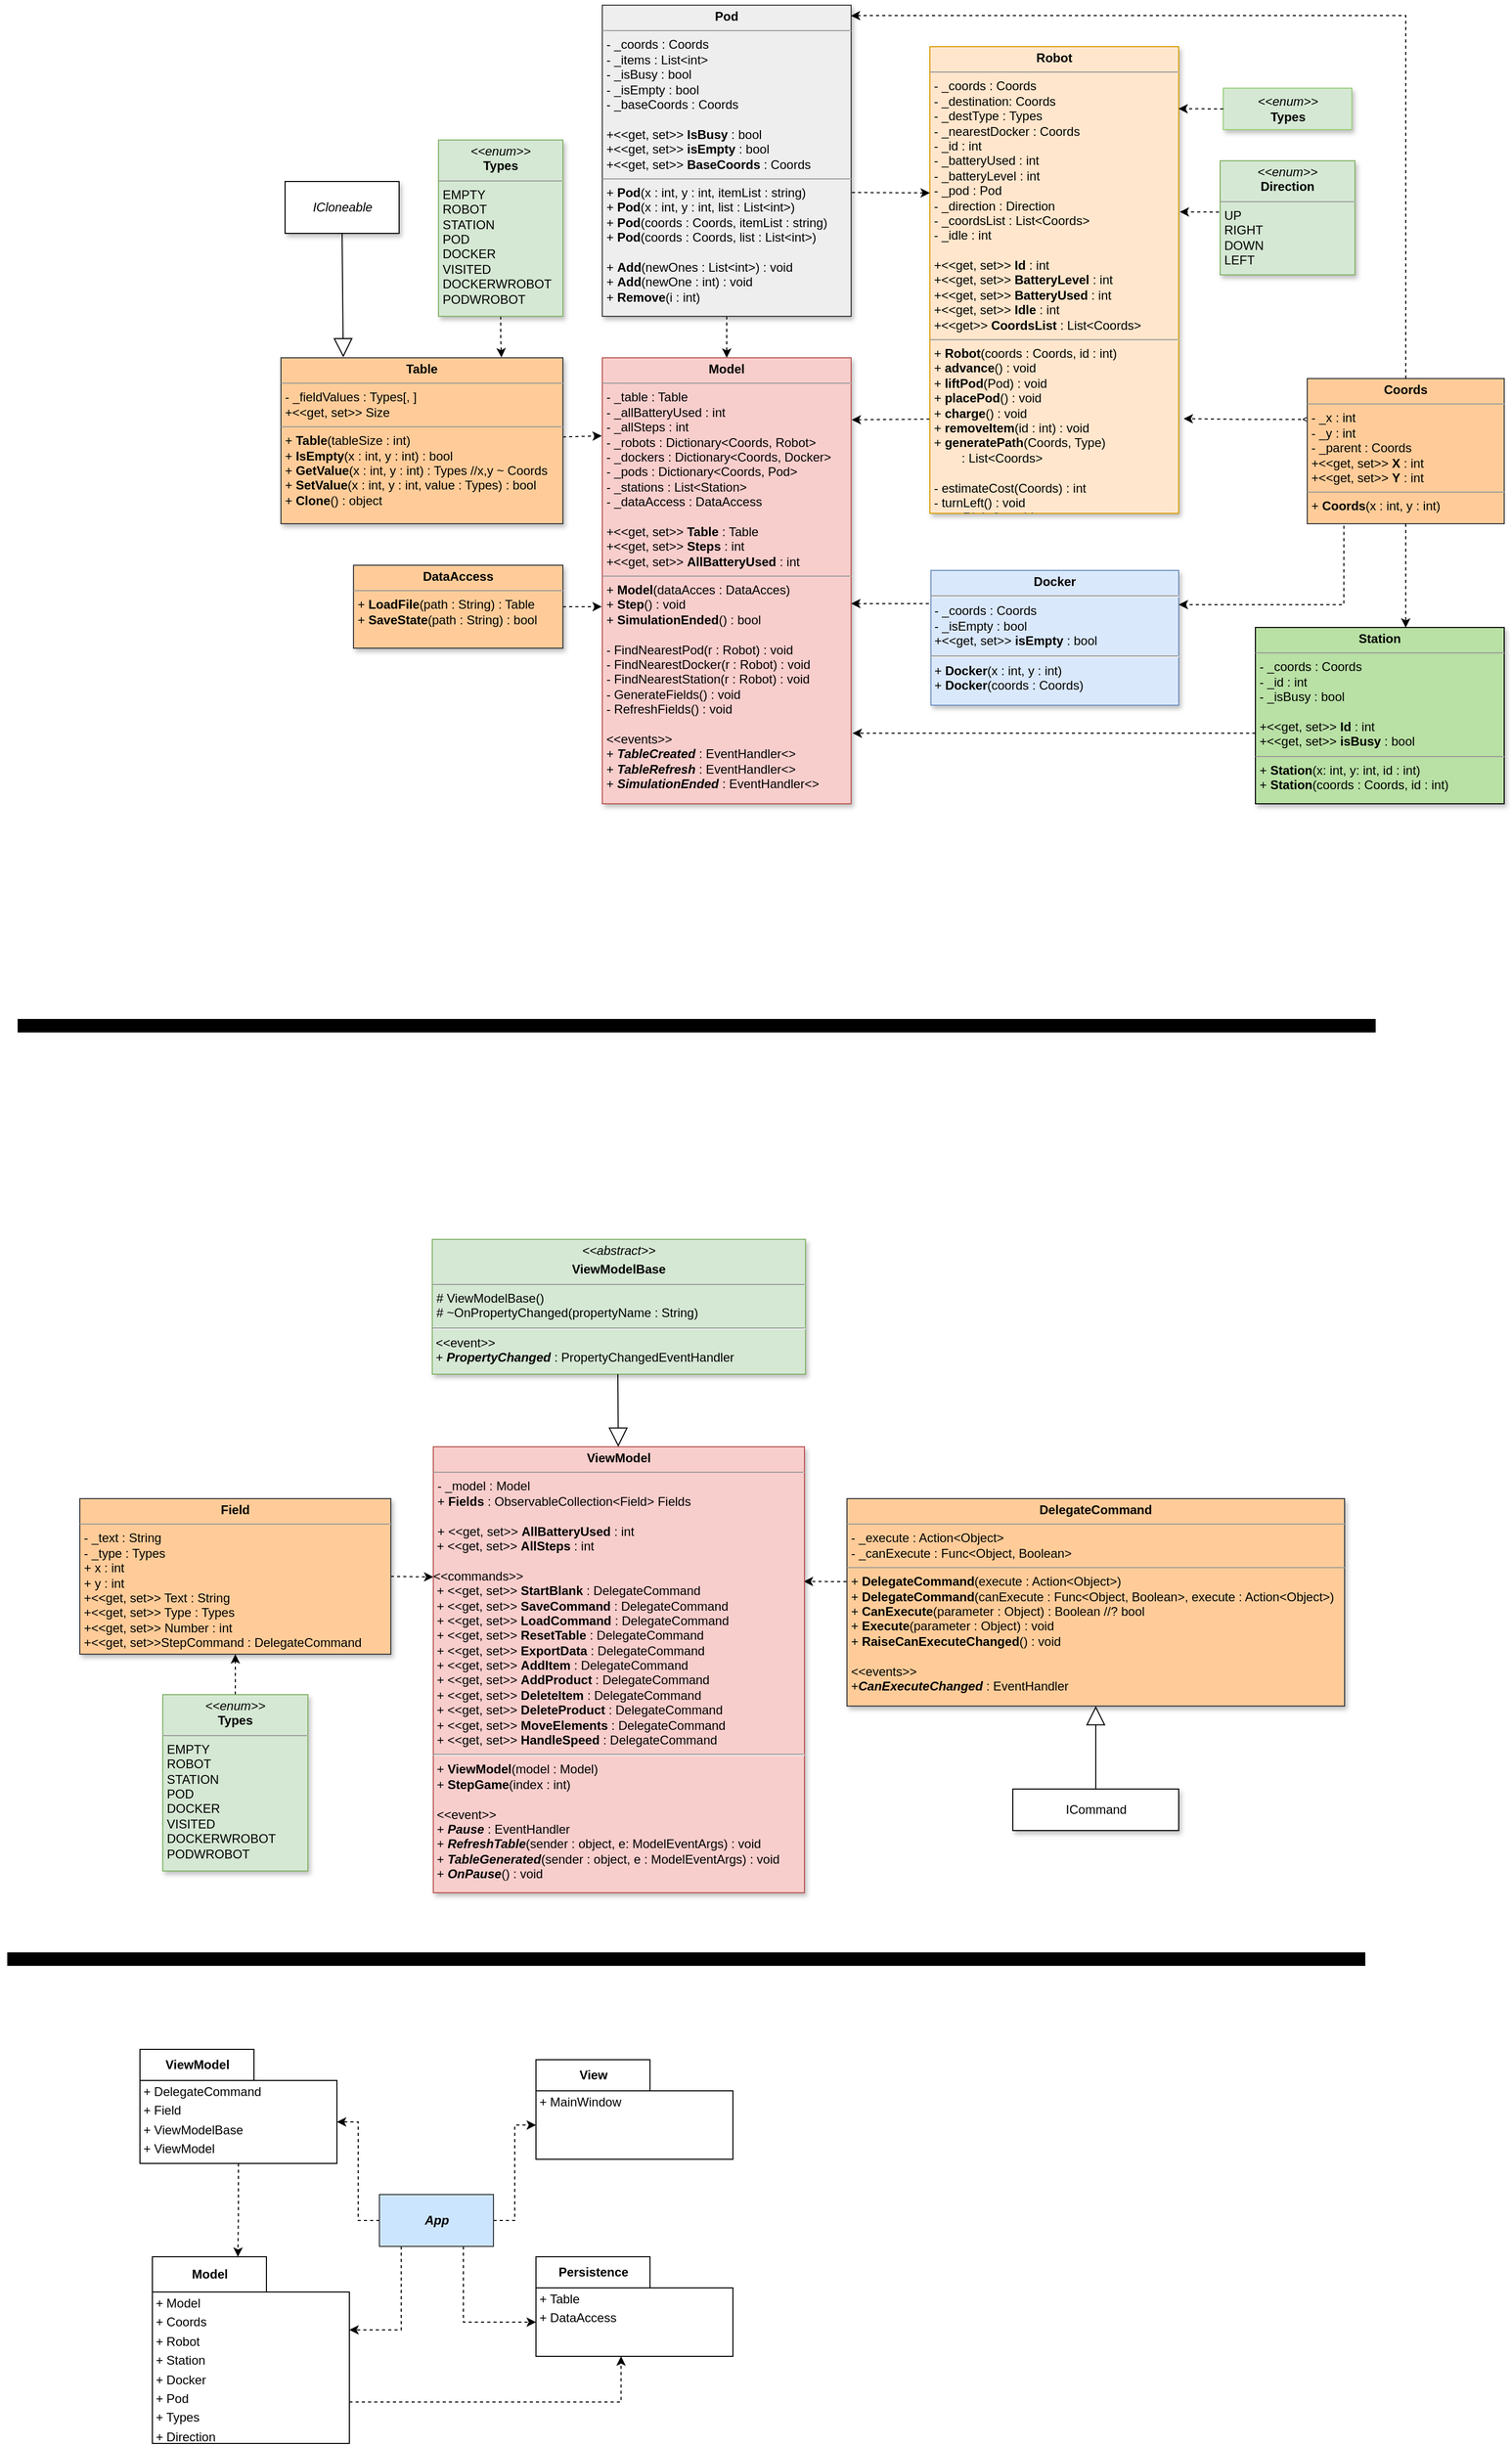 <mxfile version="14.4.3" type="device"><diagram id="mN-cNJXgG7jPRUKy-QG3" name="Page-1"><mxGraphModel dx="1209" dy="659" grid="1" gridSize="10" guides="1" tooltips="1" connect="1" arrows="1" fold="1" page="1" pageScale="1" pageWidth="827" pageHeight="1169" math="0" shadow="0"><root><mxCell id="0"/><mxCell id="1" parent="0"/><mxCell id="VVKhT1snvjFS-4moRVK7-1" style="edgeStyle=orthogonalEdgeStyle;rounded=0;orthogonalLoop=1;jettySize=auto;html=1;entryX=1.004;entryY=0.278;entryDx=0;entryDy=0;entryPerimeter=0;dashed=1;exitX=0.001;exitY=0.577;exitDx=0;exitDy=0;exitPerimeter=0;labelBorderColor=none;" parent="1" edge="1"><mxGeometry relative="1" as="geometry"><mxPoint x="1404" y="439.38" as="sourcePoint"/><mxPoint x="1284.77" y="438.68" as="targetPoint"/><Array as="points"><mxPoint x="1344.81" y="439.6"/></Array></mxGeometry></mxCell><mxCell id="VVKhT1snvjFS-4moRVK7-2" value="&amp;lt;&amp;lt;include&amp;gt;&amp;gt;" style="edgeLabel;html=1;align=center;verticalAlign=middle;resizable=0;points=[];labelBorderColor=none;" parent="VVKhT1snvjFS-4moRVK7-1" vertex="1" connectable="0"><mxGeometry x="-0.183" y="3" relative="1" as="geometry"><mxPoint x="72.81" y="-3.8" as="offset"/></mxGeometry></mxCell><mxCell id="VVKhT1snvjFS-4moRVK7-3" value="&lt;p style=&quot;margin: 0px ; margin-top: 4px ; text-align: center&quot;&gt;&lt;b&gt;Coords&lt;/b&gt;&lt;/p&gt;&lt;hr size=&quot;1&quot;&gt;&lt;p style=&quot;margin: 0px ; margin-left: 4px&quot;&gt;- _x : int&lt;/p&gt;&lt;p style=&quot;margin: 0px ; margin-left: 4px&quot;&gt;- _y : int&lt;/p&gt;&lt;p style=&quot;margin: 0px ; margin-left: 4px&quot;&gt;- _parent : Coords&lt;/p&gt;&lt;p style=&quot;margin: 0px ; margin-left: 4px&quot;&gt;+&amp;lt;&amp;lt;get, set&amp;gt;&amp;gt; &lt;b&gt;X &lt;/b&gt;: int&lt;/p&gt;&lt;p style=&quot;margin: 0px ; margin-left: 4px&quot;&gt;+&amp;lt;&amp;lt;get, set&amp;gt;&amp;gt; &lt;b&gt;Y&lt;/b&gt; : int&amp;nbsp;&lt;/p&gt;&lt;hr size=&quot;1&quot;&gt;&lt;p style=&quot;margin: 0px ; margin-left: 4px&quot;&gt;+ &lt;b&gt;Coords&lt;/b&gt;(x : int, y : int)&lt;/p&gt;" style="verticalAlign=top;align=left;overflow=fill;fontSize=12;fontFamily=Helvetica;html=1;labelBorderColor=none;fillColor=#ffcc99;strokeColor=#36393d;" parent="1" vertex="1"><mxGeometry x="1404" y="400" width="190" height="140" as="geometry"/></mxCell><mxCell id="VVKhT1snvjFS-4moRVK7-4" style="edgeStyle=orthogonalEdgeStyle;rounded=0;orthogonalLoop=1;jettySize=auto;html=1;entryX=0.782;entryY=-0.002;entryDx=0;entryDy=0;entryPerimeter=0;dashed=1;labelBorderColor=none;" parent="1" source="VVKhT1snvjFS-4moRVK7-5" target="VVKhT1snvjFS-4moRVK7-30" edge="1"><mxGeometry relative="1" as="geometry"/></mxCell><mxCell id="VVKhT1snvjFS-4moRVK7-5" value="&lt;p style=&quot;margin: 0px ; margin-top: 4px ; text-align: center&quot;&gt;&lt;i&gt;&amp;lt;&amp;lt;enum&amp;gt;&amp;gt;&lt;/i&gt;&lt;br&gt;&lt;b&gt;Types&lt;/b&gt;&lt;/p&gt;&lt;hr size=&quot;1&quot;&gt;&lt;p style=&quot;margin: 0px ; margin-left: 4px&quot;&gt;&lt;span&gt;EMPTY&lt;/span&gt;&lt;/p&gt;&lt;p style=&quot;margin: 0px ; margin-left: 4px&quot;&gt;&lt;span&gt;ROBOT&lt;/span&gt;&lt;br&gt;&lt;/p&gt;&lt;p style=&quot;margin: 0px ; margin-left: 4px&quot;&gt;STATION&lt;/p&gt;&lt;p style=&quot;margin: 0px ; margin-left: 4px&quot;&gt;POD&lt;/p&gt;&lt;p style=&quot;margin: 0px ; margin-left: 4px&quot;&gt;DOCKER&lt;/p&gt;&lt;p style=&quot;margin: 0px ; margin-left: 4px&quot;&gt;VISITED&lt;/p&gt;&lt;p style=&quot;margin: 0px ; margin-left: 4px&quot;&gt;DOCKERWROBOT&lt;/p&gt;&lt;p style=&quot;margin: 0px ; margin-left: 4px&quot;&gt;PODWROBOT&lt;/p&gt;" style="verticalAlign=top;align=left;overflow=fill;fontSize=12;fontFamily=Helvetica;html=1;fillColor=#d5e8d4;strokeColor=#82b366;labelBorderColor=none;shadow=1;" parent="1" vertex="1"><mxGeometry x="566" y="170" width="120" height="170" as="geometry"/></mxCell><mxCell id="VVKhT1snvjFS-4moRVK7-6" style="edgeStyle=orthogonalEdgeStyle;rounded=0;orthogonalLoop=1;jettySize=auto;html=1;entryX=0.5;entryY=0;entryDx=0;entryDy=0;dashed=1;labelBorderColor=none;" parent="1" source="VVKhT1snvjFS-4moRVK7-7" target="VVKhT1snvjFS-4moRVK7-33" edge="1"><mxGeometry relative="1" as="geometry"/></mxCell><mxCell id="VVKhT1snvjFS-4moRVK7-7" value="&lt;p style=&quot;margin: 0px ; margin-top: 4px ; text-align: center&quot;&gt;&lt;b&gt;Pod&lt;/b&gt;&lt;/p&gt;&lt;hr size=&quot;1&quot;&gt;&lt;p style=&quot;margin: 0px ; margin-left: 4px&quot;&gt;- _coords : Coords&lt;/p&gt;&lt;p style=&quot;margin: 0px ; margin-left: 4px&quot;&gt;- _items : List&amp;lt;int&amp;gt;&lt;/p&gt;&lt;p style=&quot;margin: 0px ; margin-left: 4px&quot;&gt;- _isBusy : bool&lt;/p&gt;&lt;p style=&quot;margin: 0px ; margin-left: 4px&quot;&gt;- _isEmpty : bool&lt;/p&gt;&lt;p style=&quot;margin: 0px ; margin-left: 4px&quot;&gt;- _baseCoords : Coords&lt;/p&gt;&lt;p style=&quot;margin: 0px ; margin-left: 4px&quot;&gt;&lt;br&gt;&lt;/p&gt;&lt;p style=&quot;margin: 0px ; margin-left: 4px&quot;&gt;+&amp;lt;&amp;lt;get, set&amp;gt;&amp;gt; &lt;b&gt;IsBusy &lt;/b&gt;: bool&lt;br&gt;&lt;/p&gt;&lt;p style=&quot;margin: 0px ; margin-left: 4px&quot;&gt;+&amp;lt;&amp;lt;get, set&amp;gt;&amp;gt; &lt;b&gt;isEmpty &lt;/b&gt;: bool&lt;/p&gt;&lt;p style=&quot;margin: 0px ; margin-left: 4px&quot;&gt;+&amp;lt;&amp;lt;get, set&amp;gt;&amp;gt; &lt;b&gt;BaseCoords &lt;/b&gt;: Coords&lt;/p&gt;&lt;hr size=&quot;1&quot;&gt;&lt;p style=&quot;margin: 0px ; margin-left: 4px&quot;&gt;+ &lt;b&gt;Pod&lt;/b&gt;(x : int, y : int, itemList : string)&lt;/p&gt;&lt;p style=&quot;margin: 0px ; margin-left: 4px&quot;&gt;+ &lt;b&gt;Pod&lt;/b&gt;(x : int, y : int, list : List&amp;lt;int&amp;gt;)&lt;/p&gt;&lt;p style=&quot;margin: 0px ; margin-left: 4px&quot;&gt;+ &lt;b&gt;Pod&lt;/b&gt;(coords : Coords, itemList : string)&lt;/p&gt;&lt;p style=&quot;margin: 0px ; margin-left: 4px&quot;&gt;+ &lt;b&gt;Pod&lt;/b&gt;(coords : Coords, list : List&amp;lt;int&amp;gt;)&lt;/p&gt;&lt;p style=&quot;margin: 0px ; margin-left: 4px&quot;&gt;&lt;br&gt;&lt;/p&gt;&lt;p style=&quot;margin: 0px ; margin-left: 4px&quot;&gt;+ &lt;b&gt;Add&lt;/b&gt;(newOnes : List&amp;lt;int&amp;gt;) : void&lt;/p&gt;&lt;p style=&quot;margin: 0px 0px 0px 4px&quot;&gt;+ &lt;b&gt;Add&lt;/b&gt;(newOne : int) : void&lt;/p&gt;&lt;p style=&quot;margin: 0px ; margin-left: 4px&quot;&gt;+ &lt;b&gt;Remove&lt;/b&gt;(i : int)&lt;/p&gt;" style="verticalAlign=top;align=left;overflow=fill;fontSize=12;fontFamily=Helvetica;html=1;fillColor=#eeeeee;strokeColor=#36393d;labelBorderColor=none;shadow=1;" parent="1" vertex="1"><mxGeometry x="724" y="40" width="240" height="300" as="geometry"/></mxCell><mxCell id="VVKhT1snvjFS-4moRVK7-8" style="rounded=0;orthogonalLoop=1;jettySize=auto;html=1;exitX=-0.009;exitY=0.45;exitDx=0;exitDy=0;dashed=1;exitPerimeter=0;labelBorderColor=none;entryX=1.004;entryY=0.354;entryDx=0;entryDy=0;entryPerimeter=0;" parent="1" source="VVKhT1snvjFS-4moRVK7-9" target="VVKhT1snvjFS-4moRVK7-11" edge="1"><mxGeometry relative="1" as="geometry"><mxPoint x="1280" y="239" as="targetPoint"/></mxGeometry></mxCell><mxCell id="VVKhT1snvjFS-4moRVK7-9" value="&lt;p style=&quot;margin: 0px ; margin-top: 4px ; text-align: center&quot;&gt;&lt;i&gt;&amp;lt;&amp;lt;enum&amp;gt;&amp;gt;&lt;/i&gt;&lt;br&gt;&lt;b&gt;Direction&lt;/b&gt;&lt;/p&gt;&lt;hr size=&quot;1&quot;&gt;&lt;p style=&quot;margin: 0px ; margin-left: 4px&quot;&gt;UP&lt;/p&gt;&lt;p style=&quot;margin: 0px ; margin-left: 4px&quot;&gt;RIGHT&lt;/p&gt;&lt;p style=&quot;margin: 0px ; margin-left: 4px&quot;&gt;DOWN&lt;/p&gt;&lt;p style=&quot;margin: 0px ; margin-left: 4px&quot;&gt;&lt;span&gt;LEFT&lt;/span&gt;&lt;/p&gt;" style="verticalAlign=top;align=left;overflow=fill;fontSize=12;fontFamily=Helvetica;html=1;fillColor=#d5e8d4;strokeColor=#82b366;labelBorderColor=none;shadow=1;" parent="1" vertex="1"><mxGeometry x="1320" y="190" width="130" height="110" as="geometry"/></mxCell><mxCell id="VVKhT1snvjFS-4moRVK7-10" style="rounded=0;orthogonalLoop=1;jettySize=auto;html=1;dashed=1;labelBorderColor=none;exitX=-0.001;exitY=0.798;exitDx=0;exitDy=0;edgeStyle=orthogonalEdgeStyle;exitPerimeter=0;entryX=1.002;entryY=0.139;entryDx=0;entryDy=0;entryPerimeter=0;" parent="1" source="VVKhT1snvjFS-4moRVK7-11" target="VVKhT1snvjFS-4moRVK7-33" edge="1"><mxGeometry relative="1" as="geometry"><mxPoint x="965" y="440" as="targetPoint"/><Array as="points"><mxPoint x="964" y="440"/></Array></mxGeometry></mxCell><mxCell id="VVKhT1snvjFS-4moRVK7-11" value="&lt;p style=&quot;margin: 0px ; margin-top: 4px ; text-align: center&quot;&gt;&lt;b&gt;Robot&lt;/b&gt;&lt;/p&gt;&lt;hr size=&quot;1&quot;&gt;&lt;p style=&quot;margin: 0px ; margin-left: 4px&quot;&gt;- _coords : Coords&lt;/p&gt;&lt;p style=&quot;margin: 0px ; margin-left: 4px&quot;&gt;- _destination: Coords&lt;/p&gt;&lt;p style=&quot;margin: 0px ; margin-left: 4px&quot;&gt;- _destType : Types&lt;/p&gt;&lt;p style=&quot;margin: 0px ; margin-left: 4px&quot;&gt;- _nearestDocker : Coords&lt;br&gt;&lt;/p&gt;&lt;p style=&quot;margin: 0px ; margin-left: 4px&quot;&gt;- _id : int&lt;/p&gt;&lt;p style=&quot;margin: 0px ; margin-left: 4px&quot;&gt;- _batteryUsed : int&lt;/p&gt;&lt;p style=&quot;margin: 0px ; margin-left: 4px&quot;&gt;- _batteryLevel : int&lt;/p&gt;&lt;p style=&quot;margin: 0px ; margin-left: 4px&quot;&gt;- _pod : Pod&lt;/p&gt;&lt;p style=&quot;margin: 0px ; margin-left: 4px&quot;&gt;- _direction : Direction&lt;/p&gt;&lt;p style=&quot;margin: 0px ; margin-left: 4px&quot;&gt;- _coordsList : List&amp;lt;Coords&amp;gt;&lt;/p&gt;&lt;p style=&quot;margin: 0px ; margin-left: 4px&quot;&gt;- _idle : int&lt;br&gt;&lt;/p&gt;&lt;p style=&quot;margin: 0px ; margin-left: 4px&quot;&gt;&lt;br&gt;&lt;/p&gt;&lt;p style=&quot;margin: 0px ; margin-left: 4px&quot;&gt;+&amp;lt;&amp;lt;get, set&amp;gt;&amp;gt; &lt;b&gt;Id &lt;/b&gt;: int&lt;/p&gt;&lt;p style=&quot;margin: 0px ; margin-left: 4px&quot;&gt;+&amp;lt;&amp;lt;get, set&amp;gt;&amp;gt; &lt;b&gt;BatteryLevel &lt;/b&gt;: int&lt;/p&gt;&lt;p style=&quot;margin: 0px ; margin-left: 4px&quot;&gt;+&amp;lt;&amp;lt;get, set&amp;gt;&amp;gt; &lt;b&gt;BatteryUsed &lt;/b&gt;: int&lt;/p&gt;&lt;p style=&quot;margin: 0px ; margin-left: 4px&quot;&gt;+&amp;lt;&amp;lt;get, set&amp;gt;&amp;gt; &lt;b&gt;Idle&lt;/b&gt; : int&lt;/p&gt;&lt;p style=&quot;margin: 0px ; margin-left: 4px&quot;&gt;+&amp;lt;&amp;lt;get&amp;gt;&amp;gt; &lt;b&gt;CoordsList &lt;/b&gt;: List&amp;lt;Coords&amp;gt;&lt;br&gt;&lt;b&gt;&lt;/b&gt;&lt;/p&gt;&lt;hr size=&quot;1&quot;&gt;&lt;p style=&quot;margin: 0px ; margin-left: 4px&quot;&gt;+ &lt;b&gt;Robot&lt;/b&gt;(coords : Coords, id : int)&lt;/p&gt;&lt;p style=&quot;margin: 0px ; margin-left: 4px&quot;&gt;+ &lt;b&gt;advance&lt;/b&gt;() : void&lt;br&gt;&lt;/p&gt;&lt;p style=&quot;margin: 0px ; margin-left: 4px&quot;&gt;+ &lt;b&gt;liftPod&lt;/b&gt;(Pod) : void&lt;/p&gt;&lt;p style=&quot;margin: 0px ; margin-left: 4px&quot;&gt;+ &lt;b&gt;placePod&lt;/b&gt;() : void&lt;/p&gt;&lt;p style=&quot;margin: 0px ; margin-left: 4px&quot;&gt;+ &lt;b&gt;charge&lt;/b&gt;() : void&lt;/p&gt;&lt;p style=&quot;margin: 0px ; margin-left: 4px&quot;&gt;+ &lt;b&gt;removeItem&lt;/b&gt;(id : int) : void&lt;br&gt;&lt;/p&gt;&lt;p style=&quot;margin: 0px ; margin-left: 4px&quot;&gt;+ &lt;b&gt;generatePath&lt;/b&gt;(Coords, Type)&lt;/p&gt;&lt;p style=&quot;margin: 0px ; margin-left: 4px&quot;&gt;&amp;nbsp;&amp;nbsp;&amp;nbsp;&amp;nbsp;&amp;nbsp;&amp;nbsp;&amp;nbsp; : List&amp;lt;Coords&amp;gt;&lt;/p&gt;&lt;p style=&quot;margin: 0px ; margin-left: 4px&quot;&gt;&lt;br&gt;&lt;/p&gt;&lt;p style=&quot;margin: 0px ; margin-left: 4px&quot;&gt;- estimateCost(Coords) : int&lt;/p&gt;&lt;p style=&quot;margin: 0px ; margin-left: 4px&quot;&gt;- turnLeft() : void&lt;/p&gt;&lt;p style=&quot;margin: 0px ; margin-left: 4px&quot;&gt;- turnRight() : void&lt;/p&gt;&lt;p style=&quot;margin: 0px ; margin-left: 4px&quot;&gt;- moveForward() : void&lt;/p&gt;" style="verticalAlign=top;align=left;overflow=fill;fontSize=12;fontFamily=Helvetica;html=1;fillColor=#ffe6cc;strokeColor=#d79b00;labelBorderColor=none;shadow=1;rounded=0;" parent="1" vertex="1"><mxGeometry x="1040" y="80" width="240" height="450" as="geometry"/></mxCell><mxCell id="VVKhT1snvjFS-4moRVK7-12" style="rounded=0;orthogonalLoop=1;jettySize=auto;html=1;dashed=1;labelBorderColor=none;exitX=0;exitY=0.5;exitDx=0;exitDy=0;entryX=1.006;entryY=0.784;entryDx=0;entryDy=0;entryPerimeter=0;" parent="1" edge="1"><mxGeometry relative="1" as="geometry"><mxPoint x="1354" y="742" as="sourcePoint"/><mxPoint x="965.44" y="741.96" as="targetPoint"/></mxGeometry></mxCell><mxCell id="VVKhT1snvjFS-4moRVK7-13" value="&lt;p style=&quot;margin: 0px ; margin-top: 4px ; text-align: center&quot;&gt;&lt;b&gt;Station&lt;/b&gt;&lt;/p&gt;&lt;hr size=&quot;1&quot;&gt;&lt;p style=&quot;margin: 0px ; margin-left: 4px&quot;&gt;- _coords : Coords&lt;/p&gt;&lt;p style=&quot;margin: 0px ; margin-left: 4px&quot;&gt;- _id : int&lt;/p&gt;&lt;p style=&quot;margin: 0px ; margin-left: 4px&quot;&gt;- _isBusy : bool&lt;/p&gt;&lt;p style=&quot;margin: 0px ; margin-left: 4px&quot;&gt;&lt;font style=&quot;font-size: 6px&quot;&gt;&amp;nbsp;&lt;/font&gt;&lt;br&gt;&lt;/p&gt;&lt;p style=&quot;margin: 0px ; margin-left: 4px&quot;&gt;+&amp;lt;&amp;lt;get, set&amp;gt;&amp;gt; &lt;b&gt;Id &lt;/b&gt;: int&lt;/p&gt;&lt;p style=&quot;margin: 0px ; margin-left: 4px&quot;&gt;+&amp;lt;&amp;lt;get, set&amp;gt;&amp;gt; &lt;b&gt;isBusy &lt;/b&gt;: bool&lt;/p&gt;&lt;hr size=&quot;1&quot;&gt;&lt;p style=&quot;margin: 0px ; margin-left: 4px&quot;&gt;+ &lt;b&gt;Station&lt;/b&gt;(x: int, y: int, id : int)&lt;/p&gt;&lt;p style=&quot;margin: 0px ; margin-left: 4px&quot;&gt;+ &lt;b&gt;Station&lt;/b&gt;(coords : Coords, id : int)&lt;/p&gt;" style="verticalAlign=top;align=left;overflow=fill;fontSize=12;fontFamily=Helvetica;html=1;fontColor=#000000;labelBorderColor=none;shadow=1;rounded=0;strokeColor=#000000;fillColor=#B9E0A5;" parent="1" vertex="1"><mxGeometry x="1354" y="640" width="240" height="170" as="geometry"/></mxCell><mxCell id="VVKhT1snvjFS-4moRVK7-14" style="rounded=0;orthogonalLoop=1;jettySize=auto;html=1;dashed=1;labelBorderColor=none;entryX=1;entryY=0.5;entryDx=0;entryDy=0;" parent="1" edge="1"><mxGeometry relative="1" as="geometry"><mxPoint x="1039" y="617" as="sourcePoint"/><mxPoint x="964" y="617" as="targetPoint"/></mxGeometry></mxCell><mxCell id="VVKhT1snvjFS-4moRVK7-15" value="&lt;p style=&quot;text-align: center ; margin: 4px 0px 0px&quot;&gt;&lt;b&gt;Docker&lt;/b&gt;&lt;/p&gt;&lt;hr&gt;&amp;nbsp;- _coords : Coords&lt;br&gt;&amp;nbsp;- _isEmpty : bool&lt;br&gt;&amp;nbsp;+&amp;lt;&amp;lt;get, set&amp;gt;&amp;gt; &lt;b&gt;isEmpty &lt;/b&gt;: bool&lt;br&gt;&lt;hr&gt;&amp;nbsp;+ &lt;b&gt;Docker&lt;/b&gt;(x : int, y : int)&lt;br&gt;&amp;nbsp;+ &lt;b&gt;Docker&lt;/b&gt;(coords : Coords)" style="verticalAlign=top;align=left;overflow=fill;fontSize=12;fontFamily=Helvetica;html=1;spacingLeft=0;spacing=12;fillColor=#dae8fc;strokeColor=#6c8ebf;glass=0;shadow=1;sketch=0;rounded=0;labelBorderColor=none;" parent="1" vertex="1"><mxGeometry x="1041" y="585" width="239" height="130" as="geometry"/></mxCell><mxCell id="VVKhT1snvjFS-4moRVK7-16" value="" style="line;strokeWidth=13;fillColor=none;align=left;verticalAlign=middle;spacingTop=-1;spacingLeft=3;spacingRight=3;rotatable=0;labelPosition=right;points=[];portConstraint=eastwest;" parent="1" vertex="1"><mxGeometry x="160" y="1020" width="1310" height="8" as="geometry"/></mxCell><mxCell id="VVKhT1snvjFS-4moRVK7-17" value="" style="rounded=0;orthogonalLoop=1;jettySize=auto;html=1;dashed=1;exitX=1;exitY=0.5;exitDx=0;exitDy=0;entryX=0;entryY=0.292;entryDx=0;entryDy=0;entryPerimeter=0;" parent="1" source="VVKhT1snvjFS-4moRVK7-18" target="VVKhT1snvjFS-4moRVK7-24" edge="1"><mxGeometry relative="1" as="geometry"/></mxCell><mxCell id="VVKhT1snvjFS-4moRVK7-18" value="&lt;p style=&quot;margin: 0px ; margin-top: 4px ; text-align: center&quot;&gt;&lt;b&gt;Field&lt;/b&gt;&lt;/p&gt;&lt;hr size=&quot;1&quot;&gt;&lt;p style=&quot;margin: 0px ; margin-left: 4px&quot;&gt;- _text : String&lt;/p&gt;&lt;p style=&quot;margin: 0px ; margin-left: 4px&quot;&gt;- _type : Types&lt;/p&gt;&lt;p style=&quot;margin: 0px ; margin-left: 4px&quot;&gt;+ x : int&lt;/p&gt;&lt;p style=&quot;margin: 0px ; margin-left: 4px&quot;&gt;+ y : int&lt;/p&gt;&lt;p style=&quot;margin: 0px 0px 0px 4px&quot;&gt;+&amp;lt;&amp;lt;get, set&amp;gt;&amp;gt; Text : String&amp;nbsp;&lt;/p&gt;&lt;p style=&quot;margin: 0px 0px 0px 4px&quot;&gt;+&amp;lt;&amp;lt;get, set&amp;gt;&amp;gt; Type : Types&lt;/p&gt;&lt;p style=&quot;margin: 0px ; margin-left: 4px&quot;&gt;+&amp;lt;&amp;lt;get, set&amp;gt;&amp;gt; Number : int&lt;/p&gt;&lt;p style=&quot;margin: 0px ; margin-left: 4px&quot;&gt;+&amp;lt;&amp;lt;get, set&amp;gt;&amp;gt;StepCommand : DelegateCommand&lt;/p&gt;" style="verticalAlign=top;align=left;overflow=fill;fontSize=12;fontFamily=Helvetica;html=1;strokeWidth=1;fillColor=#ffcc99;strokeColor=#36393d;shadow=1;" parent="1" vertex="1"><mxGeometry x="220" y="1480" width="300" height="150" as="geometry"/></mxCell><mxCell id="VVKhT1snvjFS-4moRVK7-19" value="&lt;p style=&quot;margin: 0px ; margin-top: 4px ; text-align: center&quot;&gt;&lt;i&gt;&amp;lt;&amp;lt;abstract&amp;gt;&amp;gt;&lt;/i&gt;&lt;/p&gt;&lt;p style=&quot;margin: 0px ; margin-top: 4px ; text-align: center&quot;&gt;&lt;b&gt;ViewModelBase&lt;/b&gt;&lt;/p&gt;&lt;hr size=&quot;1&quot;&gt;&lt;p style=&quot;margin: 0px ; margin-left: 4px&quot;&gt;&lt;/p&gt;&lt;p style=&quot;margin: 0px ; margin-left: 4px&quot;&gt;# ViewModelBase()&lt;/p&gt;&lt;p style=&quot;margin: 0px ; margin-left: 4px&quot;&gt;# ~OnPropertyChanged(propertyName : String)&lt;/p&gt;&lt;hr&gt;&amp;nbsp;&amp;lt;&amp;lt;event&amp;gt;&amp;gt;&lt;br&gt;&amp;nbsp;+ &lt;i&gt;&lt;b&gt;PropertyChanged &lt;/b&gt;&lt;/i&gt;: PropertyChangedEventHandler" style="verticalAlign=top;align=left;overflow=fill;fontSize=12;fontFamily=Helvetica;html=1;strokeWidth=1;fillColor=#d5e8d4;strokeColor=#82b366;shadow=1;" parent="1" vertex="1"><mxGeometry x="560" y="1230" width="360" height="130" as="geometry"/></mxCell><mxCell id="VVKhT1snvjFS-4moRVK7-20" style="rounded=0;orthogonalLoop=1;jettySize=auto;html=1;entryX=0.998;entryY=0.302;entryDx=0;entryDy=0;entryPerimeter=0;dashed=1;exitX=-0.001;exitY=0.4;exitDx=0;exitDy=0;exitPerimeter=0;" parent="1" source="VVKhT1snvjFS-4moRVK7-21" target="VVKhT1snvjFS-4moRVK7-24" edge="1"><mxGeometry relative="1" as="geometry"/></mxCell><mxCell id="VVKhT1snvjFS-4moRVK7-21" value="&lt;p style=&quot;margin: 0px ; margin-top: 4px ; text-align: center&quot;&gt;&lt;b&gt;DelegateCommand&lt;/b&gt;&lt;/p&gt;&lt;hr size=&quot;1&quot;&gt;&lt;p style=&quot;margin: 0px ; margin-left: 4px&quot;&gt;- _execute : Action&amp;lt;Object&amp;gt;&lt;/p&gt;&lt;p style=&quot;margin: 0px ; margin-left: 4px&quot;&gt;- _canExecute : Func&amp;lt;Object, Boolean&amp;gt;&lt;/p&gt;&lt;hr size=&quot;1&quot;&gt;&lt;p style=&quot;margin: 0px ; margin-left: 4px&quot;&gt;+ &lt;b&gt;DelegateCommand&lt;/b&gt;(execute : Action&amp;lt;Object&amp;gt;)&lt;/p&gt;&lt;p style=&quot;margin: 0px ; margin-left: 4px&quot;&gt;+ &lt;b&gt;DelegateCommand&lt;/b&gt;(canExecute : Func&amp;lt;Object, Boolean&amp;gt;, execute : Action&amp;lt;Object&amp;gt;)&lt;/p&gt;&lt;p style=&quot;margin: 0px ; margin-left: 4px&quot;&gt;+ &lt;b&gt;CanExecute&lt;/b&gt;(parameter : Object) : Boolean //? bool&lt;/p&gt;&lt;p style=&quot;margin: 0px ; margin-left: 4px&quot;&gt;+ &lt;b&gt;Execute&lt;/b&gt;(parameter : Object) : void&lt;/p&gt;&lt;p style=&quot;margin: 0px ; margin-left: 4px&quot;&gt;+ &lt;b&gt;RaiseCanExecuteChanged&lt;/b&gt;() : void&lt;/p&gt;&lt;p style=&quot;margin: 0px ; margin-left: 4px&quot;&gt;&lt;br&gt;&lt;/p&gt;&lt;p style=&quot;margin: 0px ; margin-left: 4px&quot;&gt;&amp;lt;&amp;lt;events&amp;gt;&amp;gt;&lt;/p&gt;&lt;p style=&quot;margin: 0px ; margin-left: 4px&quot;&gt;+&lt;i&gt;&lt;b&gt;CanExecuteChanged &lt;/b&gt;&lt;/i&gt;: EventHandler&lt;/p&gt;" style="verticalAlign=top;align=left;overflow=fill;fontSize=12;fontFamily=Helvetica;html=1;fillColor=#ffcc99;strokeColor=#36393d;shadow=1;" parent="1" vertex="1"><mxGeometry x="960" y="1480" width="480" height="200" as="geometry"/></mxCell><mxCell id="VVKhT1snvjFS-4moRVK7-22" value="ICommand" style="html=1;shadow=1;" parent="1" vertex="1"><mxGeometry x="1120" y="1760" width="160" height="40" as="geometry"/></mxCell><mxCell id="VVKhT1snvjFS-4moRVK7-23" value="" style="endArrow=block;endSize=16;endFill=0;html=1;entryX=0.5;entryY=1;entryDx=0;entryDy=0;exitX=0.5;exitY=0;exitDx=0;exitDy=0;" parent="1" source="VVKhT1snvjFS-4moRVK7-22" target="VVKhT1snvjFS-4moRVK7-21" edge="1"><mxGeometry width="160" relative="1" as="geometry"><mxPoint x="1250" y="1440" as="sourcePoint"/><mxPoint x="1280" y="1324.5" as="targetPoint"/></mxGeometry></mxCell><mxCell id="VVKhT1snvjFS-4moRVK7-24" value="&lt;p style=&quot;margin: 0px ; margin-top: 4px ; text-align: center&quot;&gt;&lt;b&gt;ViewModel&lt;/b&gt;&lt;br&gt;&lt;/p&gt;&lt;hr size=&quot;1&quot;&gt;&lt;p style=&quot;margin: 0px ; margin-left: 4px&quot;&gt;&lt;/p&gt;&lt;p style=&quot;margin: 0px ; margin-left: 4px&quot;&gt;- _model : Model&lt;/p&gt;&lt;p style=&quot;margin: 0px ; margin-left: 4px&quot;&gt;+ &lt;b&gt;Fields &lt;/b&gt;: ObservableCollection&amp;lt;Field&amp;gt; Fields&lt;/p&gt;&lt;p style=&quot;margin: 0px ; margin-left: 4px&quot;&gt;&lt;br&gt;&lt;/p&gt;&lt;p style=&quot;margin: 0px ; margin-left: 4px&quot;&gt;+ &amp;lt;&amp;lt;get, set&amp;gt;&amp;gt; &lt;b&gt;AllBatteryUsed &lt;/b&gt;: int&lt;br&gt;&lt;/p&gt;&lt;div&gt;&amp;nbsp;+ &amp;lt;&amp;lt;get, set&amp;gt;&amp;gt; &lt;b&gt;AllSteps &lt;/b&gt;: int&lt;/div&gt;&lt;div&gt;&lt;br&gt;&lt;/div&gt;&lt;div&gt;&amp;lt;&amp;lt;commands&amp;gt;&amp;gt;&lt;br&gt;&amp;nbsp;+ &amp;lt;&amp;lt;get, set&amp;gt;&amp;gt; &lt;b&gt;StartBlank &lt;/b&gt;: DelegateCommand&lt;br&gt;&amp;nbsp;+ &amp;lt;&amp;lt;get, set&amp;gt;&amp;gt; &lt;b&gt;SaveCommand &lt;/b&gt;: DelegateCommand&lt;br&gt;&amp;nbsp;+ &amp;lt;&amp;lt;get, set&amp;gt;&amp;gt; &lt;b&gt;LoadCommand &lt;/b&gt;: DelegateCommand&lt;br&gt;&amp;nbsp;+ &amp;lt;&amp;lt;get, set&amp;gt;&amp;gt; &lt;b&gt;ResetTable &lt;/b&gt;: DelegateCommand&lt;br&gt;&amp;nbsp;+ &amp;lt;&amp;lt;get, set&amp;gt;&amp;gt; &lt;b&gt;ExportData &lt;/b&gt;: DelegateCommand&lt;br&gt;&amp;nbsp;+ &amp;lt;&amp;lt;get, set&amp;gt;&amp;gt; &lt;b&gt;AddItem &lt;/b&gt;: DelegateCommand&lt;br&gt;&amp;nbsp;+ &amp;lt;&amp;lt;get, set&amp;gt;&amp;gt; &lt;b&gt;AddProduct &lt;/b&gt;: DelegateCommand&lt;br&gt;&amp;nbsp;+ &amp;lt;&amp;lt;get, set&amp;gt;&amp;gt; &lt;b&gt;DeleteItem &lt;/b&gt;: DelegateCommand&lt;br&gt;&amp;nbsp;+ &amp;lt;&amp;lt;get, set&amp;gt;&amp;gt; &lt;b&gt;DeleteProduct &lt;/b&gt;: DelegateCommand&lt;br&gt;&amp;nbsp;+ &amp;lt;&amp;lt;get, set&amp;gt;&amp;gt; &lt;b&gt;MoveElements &lt;/b&gt;: DelegateCommand&lt;br&gt;&lt;div&gt;&amp;nbsp;+ &amp;lt;&amp;lt;get, set&amp;gt;&amp;gt; &lt;b&gt;HandleSpeed &lt;/b&gt;: DelegateCommand&lt;/div&gt;&lt;/div&gt;&lt;hr&gt;&amp;nbsp;+ &lt;b&gt;ViewModel&lt;/b&gt;(model : Model)&lt;br&gt;&amp;nbsp;+ &lt;b&gt;StepGame&lt;/b&gt;(index : int)&lt;br&gt;&lt;div&gt;&lt;br&gt;&lt;/div&gt;&amp;nbsp;&amp;lt;&amp;lt;event&amp;gt;&amp;gt;&lt;br&gt;&amp;nbsp;+ &lt;i&gt;&lt;b&gt;Pause &lt;/b&gt;&lt;/i&gt;: EventHandler&lt;br&gt;&amp;nbsp;+ &lt;i&gt;&lt;b&gt;RefreshTable&lt;/b&gt;&lt;/i&gt;(sender : object, e: ModelEventArgs) : void&lt;br&gt;&amp;nbsp;+ &lt;i&gt;&lt;b&gt;TableGenerated&lt;/b&gt;&lt;/i&gt;(sender : object, e : ModelEventArgs) : void&lt;br&gt;&amp;nbsp;+ &lt;i&gt;&lt;b&gt;OnPause&lt;/b&gt;&lt;/i&gt;() : void" style="verticalAlign=top;align=left;overflow=fill;fontSize=12;fontFamily=Helvetica;html=1;strokeWidth=1;fillColor=#f8cecc;strokeColor=#b85450;shadow=1;" parent="1" vertex="1"><mxGeometry x="561" y="1430" width="358" height="430" as="geometry"/></mxCell><mxCell id="VVKhT1snvjFS-4moRVK7-25" value="" style="endArrow=block;endSize=16;endFill=0;html=1;entryX=0.5;entryY=0;entryDx=0;entryDy=0;" parent="1" edge="1"><mxGeometry width="160" relative="1" as="geometry"><mxPoint x="739" y="1360" as="sourcePoint"/><mxPoint x="739.41" y="1430" as="targetPoint"/></mxGeometry></mxCell><mxCell id="VVKhT1snvjFS-4moRVK7-26" style="edgeStyle=orthogonalEdgeStyle;rounded=0;orthogonalLoop=1;jettySize=auto;html=1;entryX=-0.002;entryY=0.558;entryDx=0;entryDy=0;entryPerimeter=0;dashed=1;labelBorderColor=none;" parent="1" source="VVKhT1snvjFS-4moRVK7-28" target="VVKhT1snvjFS-4moRVK7-33" edge="1"><mxGeometry relative="1" as="geometry"><Array as="points"><mxPoint x="710" y="620"/><mxPoint x="710" y="620"/></Array></mxGeometry></mxCell><mxCell id="VVKhT1snvjFS-4moRVK7-28" value="&lt;p style=&quot;margin: 0px ; margin-top: 4px ; text-align: center&quot;&gt;&lt;b&gt;DataAccess&lt;/b&gt;&lt;/p&gt;&lt;hr size=&quot;1&quot;&gt;&lt;p style=&quot;margin: 0px ; margin-left: 4px&quot;&gt;+ &lt;b&gt;LoadFile&lt;/b&gt;(path : String) : Table&lt;/p&gt;&lt;p style=&quot;margin: 0px ; margin-left: 4px&quot;&gt;+ &lt;b&gt;SaveState&lt;/b&gt;(path : String) : bool&lt;/p&gt;" style="verticalAlign=top;align=left;overflow=fill;fontSize=12;fontFamily=Helvetica;html=1;labelBorderColor=none;fillColor=#ffcc99;strokeColor=#36393d;shadow=1;" parent="1" vertex="1"><mxGeometry x="484" y="580" width="202" height="80" as="geometry"/></mxCell><mxCell id="VVKhT1snvjFS-4moRVK7-29" style="rounded=0;orthogonalLoop=1;jettySize=auto;html=1;dashed=1;labelBorderColor=none;entryX=-0.002;entryY=0.175;entryDx=0;entryDy=0;entryPerimeter=0;" parent="1" source="VVKhT1snvjFS-4moRVK7-30" target="VVKhT1snvjFS-4moRVK7-33" edge="1"><mxGeometry relative="1" as="geometry"><mxPoint x="723" y="465" as="targetPoint"/></mxGeometry></mxCell><mxCell id="VVKhT1snvjFS-4moRVK7-30" value="&lt;p style=&quot;margin: 0px ; margin-top: 4px ; text-align: center&quot;&gt;&lt;b&gt;Table&lt;/b&gt;&lt;/p&gt;&lt;hr size=&quot;1&quot;&gt;&lt;p style=&quot;margin: 0px ; margin-left: 4px&quot;&gt;- _fieldValues : Types[, ]&lt;/p&gt;&lt;p style=&quot;margin: 0px ; margin-left: 4px&quot;&gt;+&amp;lt;&amp;lt;get, set&amp;gt;&amp;gt; Size&amp;nbsp;&lt;/p&gt;&lt;hr size=&quot;1&quot;&gt;&lt;p style=&quot;margin: 0px ; margin-left: 4px&quot;&gt;+ &lt;b&gt;Table&lt;/b&gt;(tableSize : int)&lt;/p&gt;&lt;p style=&quot;margin: 0px ; margin-left: 4px&quot;&gt;+ &lt;b&gt;IsEmpty&lt;/b&gt;(x : int, y : int) : bool&lt;/p&gt;&lt;p style=&quot;margin: 0px ; margin-left: 4px&quot;&gt;+ &lt;b&gt;GetValue&lt;/b&gt;(x : int, y : int) : Types //x,y ~ Coords&lt;/p&gt;&lt;p style=&quot;margin: 0px ; margin-left: 4px&quot;&gt;+ &lt;b&gt;SetValue&lt;/b&gt;(x : int, y : int, value : Types) : bool&lt;/p&gt;&lt;p style=&quot;margin: 0px ; margin-left: 4px&quot;&gt;+ &lt;b&gt;Clone&lt;/b&gt;() : object&lt;/p&gt;&lt;p style=&quot;margin: 0px ; margin-left: 4px&quot;&gt;&lt;br&gt;&lt;/p&gt;" style="verticalAlign=top;align=left;overflow=fill;fontSize=12;fontFamily=Helvetica;html=1;labelBorderColor=none;fillColor=#ffcc99;strokeColor=#36393d;shadow=1;" parent="1" vertex="1"><mxGeometry x="414" y="380" width="272" height="160" as="geometry"/></mxCell><mxCell id="VVKhT1snvjFS-4moRVK7-31" value="&lt;i&gt;ICloneable&lt;/i&gt;" style="html=1;labelBorderColor=none;shadow=1;" parent="1" vertex="1"><mxGeometry x="418" y="210" width="110" height="50" as="geometry"/></mxCell><mxCell id="VVKhT1snvjFS-4moRVK7-32" value="" style="endArrow=block;endSize=16;endFill=0;html=1;exitX=0.5;exitY=1;exitDx=0;exitDy=0;entryX=0.221;entryY=-0.003;entryDx=0;entryDy=0;labelBorderColor=none;entryPerimeter=0;" parent="1" source="VVKhT1snvjFS-4moRVK7-31" target="VVKhT1snvjFS-4moRVK7-30" edge="1"><mxGeometry width="160" relative="1" as="geometry"><mxPoint x="734" y="1640" as="sourcePoint"/><mxPoint x="734" y="1670" as="targetPoint"/></mxGeometry></mxCell><mxCell id="VVKhT1snvjFS-4moRVK7-33" value="&lt;p style=&quot;margin: 0px ; margin-top: 4px ; text-align: center&quot;&gt;&lt;b&gt;Model&lt;/b&gt;&lt;/p&gt;&lt;hr size=&quot;1&quot;&gt;&lt;p style=&quot;margin: 0px ; margin-left: 4px&quot;&gt;- _table : Table&lt;/p&gt;&lt;p style=&quot;margin: 0px ; margin-left: 4px&quot;&gt;- _allBatteryUsed : int&lt;/p&gt;&lt;p style=&quot;margin: 0px ; margin-left: 4px&quot;&gt;- _allSteps : int&lt;/p&gt;&lt;p style=&quot;margin: 0px ; margin-left: 4px&quot;&gt;- _robots : Dictionary&amp;lt;Coords, Robot&amp;gt;&lt;/p&gt;&lt;p style=&quot;margin: 0px ; margin-left: 4px&quot;&gt;- _dockers : Dictionary&amp;lt;Coords, Docker&amp;gt;&lt;/p&gt;&lt;p style=&quot;margin: 0px ; margin-left: 4px&quot;&gt;&lt;span&gt;- _pods : Dictionary&amp;lt;Coords, Pod&amp;gt;&lt;/span&gt;&lt;/p&gt;&lt;p style=&quot;margin: 0px ; margin-left: 4px&quot;&gt;- _stations : List&amp;lt;Station&amp;gt;&lt;/p&gt;&lt;p style=&quot;margin: 0px ; margin-left: 4px&quot;&gt;- _dataAccess : DataAccess&lt;/p&gt;&lt;p style=&quot;margin: 0px ; margin-left: 4px&quot;&gt;&lt;br&gt;&lt;/p&gt;&lt;p style=&quot;margin: 0px ; margin-left: 4px&quot;&gt;+&amp;lt;&amp;lt;get, set&amp;gt;&amp;gt; &lt;b&gt;Table &lt;/b&gt;: Table&lt;/p&gt;&lt;p style=&quot;margin: 0px ; margin-left: 4px&quot;&gt;+&amp;lt;&amp;lt;get, set&amp;gt;&amp;gt; &lt;b&gt;Steps &lt;/b&gt;: int&lt;/p&gt;&lt;p style=&quot;margin: 0px ; margin-left: 4px&quot;&gt;+&amp;lt;&amp;lt;get, set&amp;gt;&amp;gt; &lt;b&gt;AllBatteryUsed &lt;/b&gt;: int&lt;/p&gt;&lt;hr size=&quot;1&quot;&gt;&lt;p style=&quot;margin: 0px ; margin-left: 4px&quot;&gt;+ &lt;b&gt;Model&lt;/b&gt;(dataAcces : DataAcces)&lt;/p&gt;&lt;p style=&quot;margin: 0px ; margin-left: 4px&quot;&gt;+ &lt;b&gt;Step&lt;/b&gt;() : void&lt;/p&gt;&lt;p style=&quot;margin: 0px ; margin-left: 4px&quot;&gt;+ &lt;b&gt;SimulationEnded&lt;/b&gt;() : bool&lt;/p&gt;&lt;p style=&quot;margin: 0px ; margin-left: 4px&quot;&gt;&lt;br&gt;&lt;/p&gt;&lt;p style=&quot;margin: 0px ; margin-left: 4px&quot;&gt;- FindNearestPod(r : Robot) : void&lt;/p&gt;&lt;p style=&quot;margin: 0px ; margin-left: 4px&quot;&gt;- FindNearestDocker(r : Robot) : void&lt;/p&gt;&lt;p style=&quot;margin: 0px ; margin-left: 4px&quot;&gt;- FindNearestStation(r : Robot) : void&lt;br&gt;&lt;/p&gt;&lt;p style=&quot;margin: 0px ; margin-left: 4px&quot;&gt;- GenerateFields() : void&lt;br&gt;&lt;/p&gt;&lt;p style=&quot;margin: 0px ; margin-left: 4px&quot;&gt;- RefreshFields() : void&lt;/p&gt;&lt;p style=&quot;margin: 0px ; margin-left: 4px&quot;&gt;&lt;br&gt;&lt;/p&gt;&lt;p style=&quot;margin: 0px ; margin-left: 4px&quot;&gt;&amp;lt;&amp;lt;events&amp;gt;&amp;gt;&lt;/p&gt;&lt;p style=&quot;margin: 0px ; margin-left: 4px&quot;&gt;+ &lt;i&gt;&lt;b&gt;TableCreated &lt;/b&gt;&lt;/i&gt;: EventHandler&amp;lt;&amp;gt;&lt;/p&gt;&lt;p style=&quot;margin: 0px ; margin-left: 4px&quot;&gt;+ &lt;i&gt;&lt;b&gt;TableRefresh &lt;/b&gt;&lt;/i&gt;: EventHandler&amp;lt;&amp;gt;&lt;/p&gt;&lt;p style=&quot;margin: 0px ; margin-left: 4px&quot;&gt;+ &lt;i&gt;&lt;b&gt;SimulationEnded &lt;/b&gt;&lt;/i&gt;: EventHandler&amp;lt;&amp;gt;&lt;/p&gt;" style="verticalAlign=top;align=left;overflow=fill;fontSize=12;fontFamily=Helvetica;html=1;fillColor=#f8cecc;strokeColor=#b85450;labelBorderColor=none;shadow=1;" parent="1" vertex="1"><mxGeometry x="724" y="380" width="240" height="430" as="geometry"/></mxCell><mxCell id="VVKhT1snvjFS-4moRVK7-34" style="edgeStyle=orthogonalEdgeStyle;rounded=0;orthogonalLoop=1;jettySize=auto;html=1;dashed=1;exitX=0.186;exitY=1.013;exitDx=0;exitDy=0;exitPerimeter=0;labelBorderColor=none;entryX=1;entryY=0.25;entryDx=0;entryDy=0;" parent="1" source="VVKhT1snvjFS-4moRVK7-3" target="VVKhT1snvjFS-4moRVK7-15" edge="1"><mxGeometry relative="1" as="geometry"><mxPoint x="1414" y="439.92" as="sourcePoint"/><mxPoint x="1281" y="620" as="targetPoint"/><Array as="points"><mxPoint x="1439" y="618"/><mxPoint x="1280" y="618"/></Array></mxGeometry></mxCell><mxCell id="VVKhT1snvjFS-4moRVK7-36" style="edgeStyle=orthogonalEdgeStyle;rounded=0;orthogonalLoop=1;jettySize=auto;html=1;dashed=1;labelBorderColor=none;exitX=0.5;exitY=0;exitDx=0;exitDy=0;entryX=0.999;entryY=0.034;entryDx=0;entryDy=0;entryPerimeter=0;" parent="1" source="VVKhT1snvjFS-4moRVK7-3" edge="1" target="VVKhT1snvjFS-4moRVK7-7"><mxGeometry relative="1" as="geometry"><mxPoint x="1574" y="398" as="sourcePoint"/><mxPoint x="975" y="105" as="targetPoint"/><Array as="points"><mxPoint x="1499" y="50"/><mxPoint x="975" y="50"/></Array></mxGeometry></mxCell><mxCell id="VVKhT1snvjFS-4moRVK7-38" style="rounded=0;orthogonalLoop=1;jettySize=auto;html=1;dashed=1;labelBorderColor=none;exitX=0.5;exitY=1;exitDx=0;exitDy=0;entryX=0.604;entryY=0.001;entryDx=0;entryDy=0;entryPerimeter=0;" parent="1" source="VVKhT1snvjFS-4moRVK7-3" target="VVKhT1snvjFS-4moRVK7-13" edge="1"><mxGeometry relative="1" as="geometry"><mxPoint x="1524" y="540" as="sourcePoint"/><mxPoint x="1214" y="830" as="targetPoint"/></mxGeometry></mxCell><mxCell id="VVKhT1snvjFS-4moRVK7-40" style="edgeStyle=orthogonalEdgeStyle;rounded=0;orthogonalLoop=1;jettySize=auto;html=1;dashed=1;exitX=0.5;exitY=0;exitDx=0;exitDy=0;entryX=0.5;entryY=1;entryDx=0;entryDy=0;" parent="1" source="VVKhT1snvjFS-4moRVK7-61" target="VVKhT1snvjFS-4moRVK7-18" edge="1"><mxGeometry relative="1" as="geometry"><mxPoint x="345" y="1420" as="sourcePoint"/><Array as="points"><mxPoint x="370" y="1669"/></Array></mxGeometry></mxCell><mxCell id="VVKhT1snvjFS-4moRVK7-41" value="" style="line;strokeWidth=13;fillColor=none;align=left;verticalAlign=middle;spacingTop=-1;spacingLeft=3;spacingRight=3;rotatable=0;labelPosition=right;points=[];portConstraint=eastwest;" parent="1" vertex="1"><mxGeometry x="150" y="1920" width="1310" height="8" as="geometry"/></mxCell><mxCell id="VVKhT1snvjFS-4moRVK7-42" style="edgeStyle=orthogonalEdgeStyle;rounded=0;orthogonalLoop=1;jettySize=auto;html=1;entryX=0;entryY=0.5;entryDx=0;entryDy=0;dashed=1;" parent="1" source="VVKhT1snvjFS-4moRVK7-46" target="VVKhT1snvjFS-4moRVK7-51" edge="1"><mxGeometry relative="1" as="geometry"/></mxCell><mxCell id="VVKhT1snvjFS-4moRVK7-43" style="edgeStyle=orthogonalEdgeStyle;rounded=0;orthogonalLoop=1;jettySize=auto;html=1;entryX=1;entryY=0.5;entryDx=0;entryDy=0;dashed=1;" parent="1" source="VVKhT1snvjFS-4moRVK7-46" target="VVKhT1snvjFS-4moRVK7-48" edge="1"><mxGeometry relative="1" as="geometry"/></mxCell><mxCell id="VVKhT1snvjFS-4moRVK7-44" style="edgeStyle=orthogonalEdgeStyle;rounded=0;orthogonalLoop=1;jettySize=auto;html=1;entryX=1;entryY=0.25;entryDx=0;entryDy=0;dashed=1;" parent="1" source="VVKhT1snvjFS-4moRVK7-46" target="VVKhT1snvjFS-4moRVK7-57" edge="1"><mxGeometry relative="1" as="geometry"><Array as="points"><mxPoint x="530" y="2282"/></Array></mxGeometry></mxCell><mxCell id="VVKhT1snvjFS-4moRVK7-45" style="edgeStyle=orthogonalEdgeStyle;rounded=0;orthogonalLoop=1;jettySize=auto;html=1;entryX=0;entryY=0.5;entryDx=0;entryDy=0;dashed=1;" parent="1" source="VVKhT1snvjFS-4moRVK7-46" target="VVKhT1snvjFS-4moRVK7-54" edge="1"><mxGeometry relative="1" as="geometry"><Array as="points"><mxPoint x="590" y="2274"/></Array></mxGeometry></mxCell><mxCell id="VVKhT1snvjFS-4moRVK7-46" value="&lt;b&gt;&lt;i&gt;App&lt;/i&gt;&lt;/b&gt;" style="html=1;fillColor=#cce5ff;strokeColor=#36393d;" parent="1" vertex="1"><mxGeometry x="509" y="2151" width="110" height="50" as="geometry"/></mxCell><mxCell id="VVKhT1snvjFS-4moRVK7-47" value="" style="group" parent="1" vertex="1" connectable="0"><mxGeometry x="278" y="2011" width="190" height="170" as="geometry"/></mxCell><mxCell id="VVKhT1snvjFS-4moRVK7-48" value="&lt;p style=&quot;margin: 4px 0px 0px&quot;&gt;&amp;nbsp;+ DelegateCommand&lt;/p&gt;&lt;p style=&quot;margin: 4px 0px 0px&quot;&gt;&amp;nbsp;+ Field&lt;/p&gt;&lt;p style=&quot;margin: 4px 0px 0px&quot;&gt;&amp;nbsp;+ ViewModelBase&lt;/p&gt;&lt;p style=&quot;margin: 4px 0px 0px&quot;&gt;&amp;nbsp;+ ViewModel&lt;/p&gt;" style="verticalAlign=top;align=left;overflow=fill;fontSize=12;fontFamily=Helvetica;html=1;spacing=1;spacingLeft=7;" parent="VVKhT1snvjFS-4moRVK7-47" vertex="1"><mxGeometry y="30" width="190" height="80" as="geometry"/></mxCell><mxCell id="VVKhT1snvjFS-4moRVK7-49" value="&lt;b&gt;ViewModel&lt;/b&gt;" style="html=1;" parent="VVKhT1snvjFS-4moRVK7-47" vertex="1"><mxGeometry width="110" height="30" as="geometry"/></mxCell><mxCell id="VVKhT1snvjFS-4moRVK7-50" value="" style="group;" parent="1" vertex="1" connectable="0"><mxGeometry x="660" y="2021" width="190" height="96" as="geometry"/></mxCell><mxCell id="VVKhT1snvjFS-4moRVK7-51" value="&lt;p style=&quot;margin: 4px 0px 0px&quot;&gt;&amp;nbsp;+ MainWindow&lt;/p&gt;" style="verticalAlign=top;align=left;overflow=fill;fontSize=12;fontFamily=Helvetica;html=1;" parent="VVKhT1snvjFS-4moRVK7-50" vertex="1"><mxGeometry y="30" width="190" height="66" as="geometry"/></mxCell><mxCell id="VVKhT1snvjFS-4moRVK7-52" value="&lt;b&gt;View&lt;/b&gt;" style="html=1;" parent="VVKhT1snvjFS-4moRVK7-50" vertex="1"><mxGeometry width="110" height="30" as="geometry"/></mxCell><mxCell id="VVKhT1snvjFS-4moRVK7-53" value="" style="group;" parent="1" vertex="1" connectable="0"><mxGeometry x="660" y="2211" width="190" height="96" as="geometry"/></mxCell><mxCell id="VVKhT1snvjFS-4moRVK7-54" value="&lt;p style=&quot;margin: 4px 0px 0px&quot;&gt;&amp;nbsp;+ Table&lt;/p&gt;&lt;p style=&quot;margin: 4px 0px 0px&quot;&gt;&amp;nbsp;+ DataAccess&lt;/p&gt;" style="verticalAlign=top;align=left;overflow=fill;fontSize=12;fontFamily=Helvetica;html=1;" parent="VVKhT1snvjFS-4moRVK7-53" vertex="1"><mxGeometry y="30" width="190" height="66" as="geometry"/></mxCell><mxCell id="VVKhT1snvjFS-4moRVK7-55" value="&lt;b&gt;Persistence&lt;/b&gt;" style="html=1;" parent="VVKhT1snvjFS-4moRVK7-53" vertex="1"><mxGeometry width="110" height="30" as="geometry"/></mxCell><mxCell id="VVKhT1snvjFS-4moRVK7-56" value="" style="group" parent="1" vertex="1" connectable="0"><mxGeometry x="290" y="2211" width="190" height="180" as="geometry"/></mxCell><mxCell id="VVKhT1snvjFS-4moRVK7-57" value="&lt;p style=&quot;margin: 4px 0px 0px&quot;&gt;&amp;nbsp;+ Model&lt;/p&gt;&lt;p style=&quot;margin: 4px 0px 0px&quot;&gt;&amp;nbsp;+ Coords&lt;/p&gt;&lt;p style=&quot;margin: 4px 0px 0px&quot;&gt;&amp;nbsp;+ Robot&lt;/p&gt;&lt;p style=&quot;margin: 4px 0px 0px&quot;&gt;&amp;nbsp;+ Station&lt;/p&gt;&lt;p style=&quot;margin: 4px 0px 0px&quot;&gt;&amp;nbsp;+ Docker&lt;/p&gt;&lt;p style=&quot;margin: 4px 0px 0px&quot;&gt;&amp;nbsp;+ Pod&lt;/p&gt;&lt;p style=&quot;margin: 4px 0px 0px&quot;&gt;&amp;nbsp;+ Types&lt;/p&gt;&lt;p style=&quot;margin: 4px 0px 0px&quot;&gt;&amp;nbsp;+ Direction&lt;/p&gt;" style="verticalAlign=top;align=left;overflow=fill;fontSize=12;fontFamily=Helvetica;html=1;" parent="VVKhT1snvjFS-4moRVK7-56" vertex="1"><mxGeometry y="34" width="190" height="146" as="geometry"/></mxCell><mxCell id="VVKhT1snvjFS-4moRVK7-58" value="&lt;b&gt;Model&lt;/b&gt;" style="html=1;" parent="VVKhT1snvjFS-4moRVK7-56" vertex="1"><mxGeometry width="110" height="34" as="geometry"/></mxCell><mxCell id="VVKhT1snvjFS-4moRVK7-59" style="edgeStyle=orthogonalEdgeStyle;rounded=0;orthogonalLoop=1;jettySize=auto;html=1;entryX=0.75;entryY=0;entryDx=0;entryDy=0;dashed=1;" parent="1" source="VVKhT1snvjFS-4moRVK7-48" target="VVKhT1snvjFS-4moRVK7-58" edge="1"><mxGeometry relative="1" as="geometry"/></mxCell><mxCell id="VVKhT1snvjFS-4moRVK7-60" style="edgeStyle=orthogonalEdgeStyle;rounded=0;orthogonalLoop=1;jettySize=auto;html=1;entryX=0.432;entryY=1;entryDx=0;entryDy=0;entryPerimeter=0;dashed=1;" parent="1" source="VVKhT1snvjFS-4moRVK7-57" target="VVKhT1snvjFS-4moRVK7-54" edge="1"><mxGeometry relative="1" as="geometry"><Array as="points"><mxPoint x="742" y="2351"/></Array></mxGeometry></mxCell><mxCell id="VVKhT1snvjFS-4moRVK7-61" value="&lt;p style=&quot;margin: 0px ; margin-top: 4px ; text-align: center&quot;&gt;&lt;i&gt;&amp;lt;&amp;lt;enum&amp;gt;&amp;gt;&lt;/i&gt;&lt;br&gt;&lt;b&gt;Types&lt;/b&gt;&lt;/p&gt;&lt;hr size=&quot;1&quot;&gt;&lt;p style=&quot;margin: 0px ; margin-left: 4px&quot;&gt;&lt;span&gt;EMPTY&lt;/span&gt;&lt;/p&gt;&lt;p style=&quot;margin: 0px ; margin-left: 4px&quot;&gt;&lt;span&gt;ROBOT&lt;/span&gt;&lt;br&gt;&lt;/p&gt;&lt;p style=&quot;margin: 0px ; margin-left: 4px&quot;&gt;STATION&lt;/p&gt;&lt;p style=&quot;margin: 0px ; margin-left: 4px&quot;&gt;POD&lt;/p&gt;&lt;p style=&quot;margin: 0px ; margin-left: 4px&quot;&gt;DOCKER&lt;/p&gt;&lt;p style=&quot;margin: 0px ; margin-left: 4px&quot;&gt;VISITED&lt;/p&gt;&lt;p style=&quot;margin: 0px ; margin-left: 4px&quot;&gt;DOCKERWROBOT&lt;/p&gt;&lt;p style=&quot;margin: 0px ; margin-left: 4px&quot;&gt;PODWROBOT&lt;/p&gt;" style="verticalAlign=top;align=left;overflow=fill;fontSize=12;fontFamily=Helvetica;html=1;fillColor=#d5e8d4;strokeColor=#82b366;shadow=1;" parent="1" vertex="1"><mxGeometry x="300" y="1669" width="140" height="170" as="geometry"/></mxCell><mxCell id="xPAlcAU1FitirSktfZtR-11" style="rounded=0;orthogonalLoop=1;jettySize=auto;html=1;dashed=1;exitX=1.003;exitY=0.602;exitDx=0;exitDy=0;exitPerimeter=0;labelBorderColor=none;" edge="1" parent="1" source="VVKhT1snvjFS-4moRVK7-7"><mxGeometry relative="1" as="geometry"><mxPoint x="990" y="200.0" as="sourcePoint"/><mxPoint x="1040" y="221" as="targetPoint"/></mxGeometry></mxCell><mxCell id="xPAlcAU1FitirSktfZtR-15" value="&lt;div&gt;&amp;lt;&amp;lt;&lt;i&gt;enum&amp;gt;&amp;gt;&lt;/i&gt;&lt;/div&gt;&lt;div&gt;&lt;b&gt;Types&lt;/b&gt;&lt;br&gt;&lt;i&gt;&lt;/i&gt;&lt;/div&gt;" style="html=1;strokeColor=#97D077;fillColor=#D5E8D4;shadow=1;" vertex="1" parent="1"><mxGeometry x="1323" y="120" width="124" height="40" as="geometry"/></mxCell><mxCell id="xPAlcAU1FitirSktfZtR-16" style="rounded=0;orthogonalLoop=1;jettySize=auto;html=1;dashed=1;labelBorderColor=none;entryX=0.999;entryY=0.133;entryDx=0;entryDy=0;entryPerimeter=0;exitX=0;exitY=0.5;exitDx=0;exitDy=0;" edge="1" parent="1" source="xPAlcAU1FitirSktfZtR-15" target="VVKhT1snvjFS-4moRVK7-11"><mxGeometry relative="1" as="geometry"><mxPoint x="1310" y="160" as="sourcePoint"/><mxPoint x="1282.4" y="239.53" as="targetPoint"/></mxGeometry></mxCell></root></mxGraphModel></diagram></mxfile>